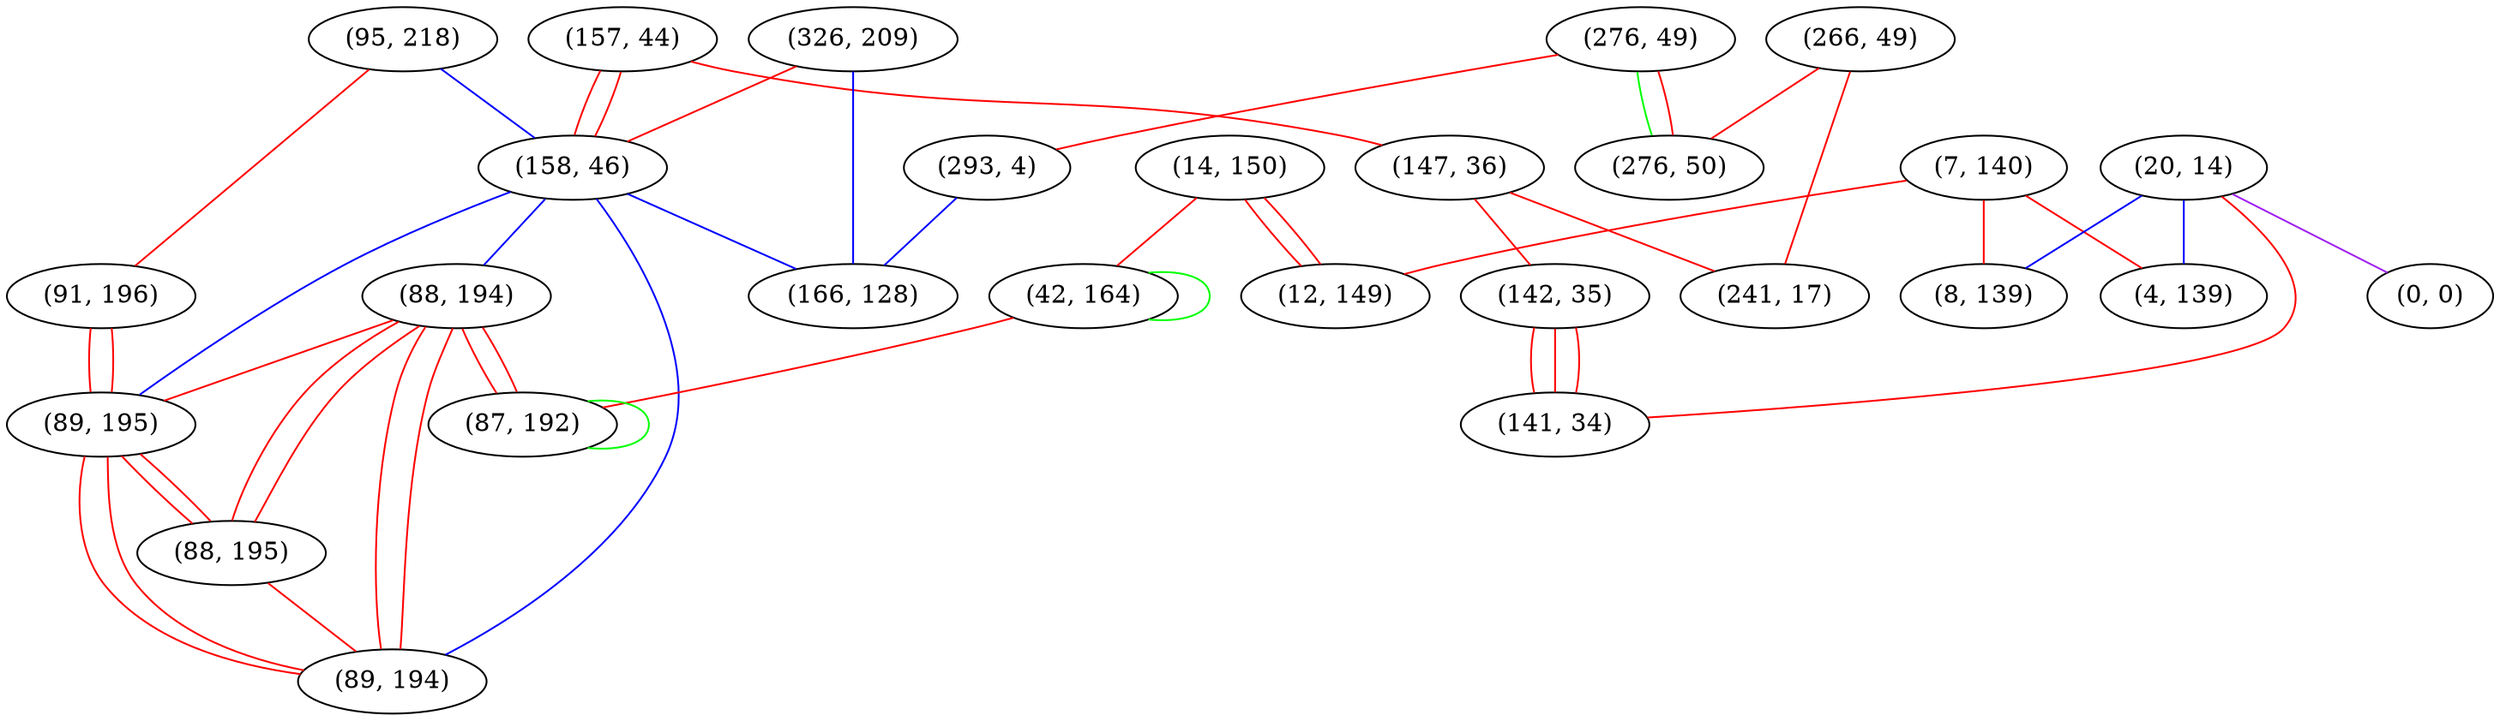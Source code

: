 graph "" {
"(7, 140)";
"(95, 218)";
"(157, 44)";
"(326, 209)";
"(14, 150)";
"(266, 49)";
"(158, 46)";
"(147, 36)";
"(20, 14)";
"(276, 49)";
"(12, 149)";
"(0, 0)";
"(42, 164)";
"(8, 139)";
"(91, 196)";
"(88, 194)";
"(142, 35)";
"(276, 50)";
"(89, 195)";
"(241, 17)";
"(4, 139)";
"(293, 4)";
"(141, 34)";
"(166, 128)";
"(88, 195)";
"(87, 192)";
"(89, 194)";
"(7, 140)" -- "(12, 149)"  [color=red, key=0, weight=1];
"(7, 140)" -- "(8, 139)"  [color=red, key=0, weight=1];
"(7, 140)" -- "(4, 139)"  [color=red, key=0, weight=1];
"(95, 218)" -- "(91, 196)"  [color=red, key=0, weight=1];
"(95, 218)" -- "(158, 46)"  [color=blue, key=0, weight=3];
"(157, 44)" -- "(147, 36)"  [color=red, key=0, weight=1];
"(157, 44)" -- "(158, 46)"  [color=red, key=0, weight=1];
"(157, 44)" -- "(158, 46)"  [color=red, key=1, weight=1];
"(326, 209)" -- "(166, 128)"  [color=blue, key=0, weight=3];
"(326, 209)" -- "(158, 46)"  [color=red, key=0, weight=1];
"(14, 150)" -- "(12, 149)"  [color=red, key=0, weight=1];
"(14, 150)" -- "(12, 149)"  [color=red, key=1, weight=1];
"(14, 150)" -- "(42, 164)"  [color=red, key=0, weight=1];
"(266, 49)" -- "(276, 50)"  [color=red, key=0, weight=1];
"(266, 49)" -- "(241, 17)"  [color=red, key=0, weight=1];
"(158, 46)" -- "(166, 128)"  [color=blue, key=0, weight=3];
"(158, 46)" -- "(88, 194)"  [color=blue, key=0, weight=3];
"(158, 46)" -- "(89, 194)"  [color=blue, key=0, weight=3];
"(158, 46)" -- "(89, 195)"  [color=blue, key=0, weight=3];
"(147, 36)" -- "(142, 35)"  [color=red, key=0, weight=1];
"(147, 36)" -- "(241, 17)"  [color=red, key=0, weight=1];
"(20, 14)" -- "(8, 139)"  [color=blue, key=0, weight=3];
"(20, 14)" -- "(0, 0)"  [color=purple, key=0, weight=4];
"(20, 14)" -- "(141, 34)"  [color=red, key=0, weight=1];
"(20, 14)" -- "(4, 139)"  [color=blue, key=0, weight=3];
"(276, 49)" -- "(276, 50)"  [color=green, key=0, weight=2];
"(276, 49)" -- "(276, 50)"  [color=red, key=1, weight=1];
"(276, 49)" -- "(293, 4)"  [color=red, key=0, weight=1];
"(42, 164)" -- "(87, 192)"  [color=red, key=0, weight=1];
"(42, 164)" -- "(42, 164)"  [color=green, key=0, weight=2];
"(91, 196)" -- "(89, 195)"  [color=red, key=0, weight=1];
"(91, 196)" -- "(89, 195)"  [color=red, key=1, weight=1];
"(88, 194)" -- "(89, 194)"  [color=red, key=0, weight=1];
"(88, 194)" -- "(89, 194)"  [color=red, key=1, weight=1];
"(88, 194)" -- "(88, 195)"  [color=red, key=0, weight=1];
"(88, 194)" -- "(88, 195)"  [color=red, key=1, weight=1];
"(88, 194)" -- "(89, 195)"  [color=red, key=0, weight=1];
"(88, 194)" -- "(87, 192)"  [color=red, key=0, weight=1];
"(88, 194)" -- "(87, 192)"  [color=red, key=1, weight=1];
"(142, 35)" -- "(141, 34)"  [color=red, key=0, weight=1];
"(142, 35)" -- "(141, 34)"  [color=red, key=1, weight=1];
"(142, 35)" -- "(141, 34)"  [color=red, key=2, weight=1];
"(89, 195)" -- "(89, 194)"  [color=red, key=0, weight=1];
"(89, 195)" -- "(89, 194)"  [color=red, key=1, weight=1];
"(89, 195)" -- "(88, 195)"  [color=red, key=0, weight=1];
"(89, 195)" -- "(88, 195)"  [color=red, key=1, weight=1];
"(293, 4)" -- "(166, 128)"  [color=blue, key=0, weight=3];
"(88, 195)" -- "(89, 194)"  [color=red, key=0, weight=1];
"(87, 192)" -- "(87, 192)"  [color=green, key=0, weight=2];
}
